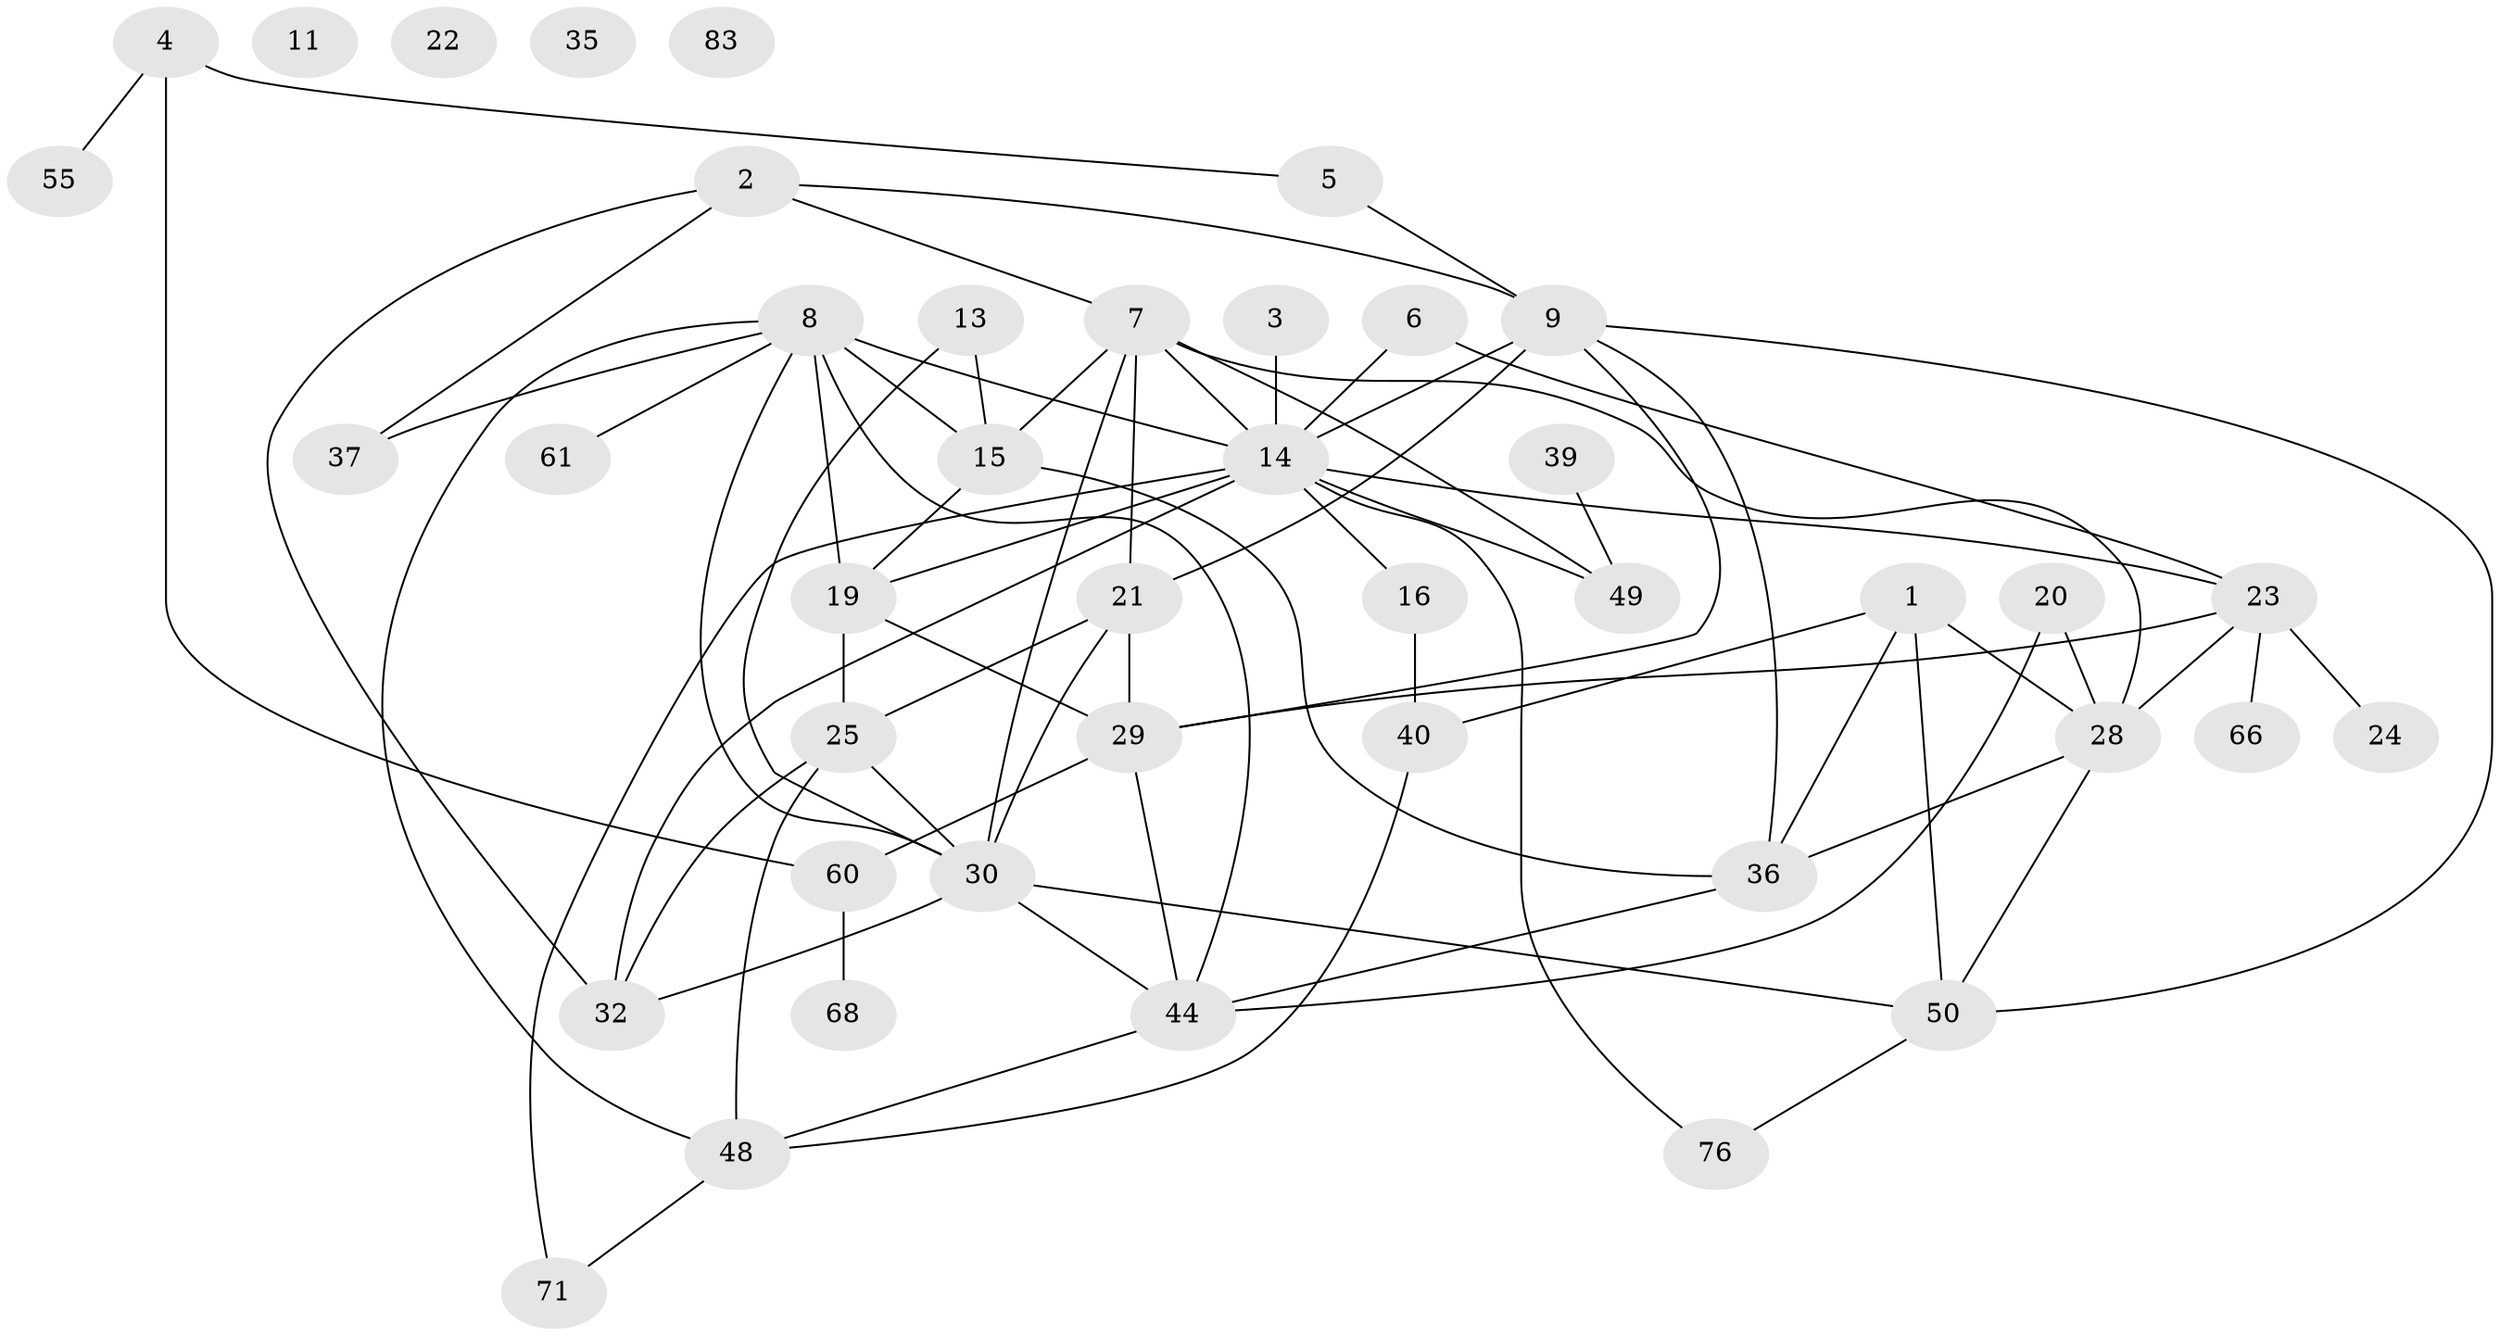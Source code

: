 // original degree distribution, {4: 0.21428571428571427, 2: 0.25, 1: 0.14285714285714285, 3: 0.21428571428571427, 0: 0.047619047619047616, 6: 0.05952380952380952, 5: 0.07142857142857142}
// Generated by graph-tools (version 1.1) at 2025/13/03/09/25 04:13:06]
// undirected, 42 vertices, 74 edges
graph export_dot {
graph [start="1"]
  node [color=gray90,style=filled];
  1;
  2 [super="+46"];
  3;
  4 [super="+18"];
  5;
  6;
  7 [super="+27+33"];
  8 [super="+45+52+10"];
  9 [super="+12"];
  11;
  13 [super="+26"];
  14 [super="+34+69+41"];
  15 [super="+74"];
  16 [super="+17"];
  19;
  20;
  21 [super="+59"];
  22;
  23 [super="+65+38"];
  24;
  25 [super="+31"];
  28 [super="+62"];
  29 [super="+72"];
  30 [super="+58+64"];
  32 [super="+63"];
  35;
  36 [super="+67"];
  37;
  39 [super="+73+43"];
  40;
  44 [super="+79+51"];
  48 [super="+56"];
  49;
  50 [super="+53"];
  55;
  60;
  61;
  66;
  68;
  71;
  76;
  83;
  1 -- 28;
  1 -- 40;
  1 -- 36;
  1 -- 50;
  2 -- 32;
  2 -- 37;
  2 -- 9;
  2 -- 7;
  3 -- 14;
  4 -- 5;
  4 -- 60;
  4 -- 55;
  5 -- 9;
  6 -- 23;
  6 -- 14;
  7 -- 28;
  7 -- 21;
  7 -- 49;
  7 -- 30;
  7 -- 15;
  7 -- 14;
  8 -- 30;
  8 -- 19;
  8 -- 37;
  8 -- 61;
  8 -- 15;
  8 -- 48;
  8 -- 44;
  8 -- 14 [weight=2];
  9 -- 50;
  9 -- 36;
  9 -- 21;
  9 -- 29;
  9 -- 14;
  13 -- 30;
  13 -- 15;
  14 -- 16;
  14 -- 23;
  14 -- 19;
  14 -- 32;
  14 -- 71;
  14 -- 76;
  14 -- 49;
  15 -- 19;
  15 -- 36;
  16 -- 40;
  19 -- 29;
  19 -- 25;
  20 -- 28;
  20 -- 44;
  21 -- 29;
  21 -- 25;
  21 -- 30;
  23 -- 29 [weight=2];
  23 -- 66 [weight=2];
  23 -- 24;
  23 -- 28;
  25 -- 32;
  25 -- 48;
  25 -- 30;
  28 -- 36;
  28 -- 50;
  29 -- 60;
  29 -- 44;
  30 -- 32;
  30 -- 50;
  30 -- 44;
  36 -- 44;
  39 -- 49;
  40 -- 48;
  44 -- 48;
  48 -- 71;
  50 -- 76;
  60 -- 68;
}

